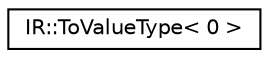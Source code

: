digraph "Graphical Class Hierarchy"
{
  edge [fontname="Helvetica",fontsize="10",labelfontname="Helvetica",labelfontsize="10"];
  node [fontname="Helvetica",fontsize="10",shape=record];
  rankdir="LR";
  Node0 [label="IR::ToValueType\< 0 \>",height=0.2,width=0.4,color="black", fillcolor="white", style="filled",URL="$struct_i_r_1_1_to_value_type_3_010_01_4.html"];
}
